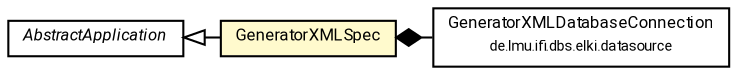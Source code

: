 #!/usr/local/bin/dot
#
# Class diagram 
# Generated by UMLGraph version R5_7_2-60-g0e99a6 (http://www.spinellis.gr/umlgraph/)
#

digraph G {
	graph [fontnames="svg"]
	edge [fontname="Roboto",fontsize=7,labelfontname="Roboto",labelfontsize=7,color="black"];
	node [fontname="Roboto",fontcolor="black",fontsize=8,shape=plaintext,margin=0,width=0,height=0];
	nodesep=0.15;
	ranksep=0.25;
	rankdir=LR;
	// de.lmu.ifi.dbs.elki.application.AbstractApplication
	c4761223 [label=<<table title="de.lmu.ifi.dbs.elki.application.AbstractApplication" border="0" cellborder="1" cellspacing="0" cellpadding="2" href="AbstractApplication.html" target="_parent">
		<tr><td><table border="0" cellspacing="0" cellpadding="1">
		<tr><td align="center" balign="center"> <font face="Roboto"><i>AbstractApplication</i></font> </td></tr>
		</table></td></tr>
		</table>>, URL="AbstractApplication.html"];
	// de.lmu.ifi.dbs.elki.application.GeneratorXMLSpec
	c4762222 [label=<<table title="de.lmu.ifi.dbs.elki.application.GeneratorXMLSpec" border="0" cellborder="1" cellspacing="0" cellpadding="2" bgcolor="lemonChiffon" href="GeneratorXMLSpec.html" target="_parent">
		<tr><td><table border="0" cellspacing="0" cellpadding="1">
		<tr><td align="center" balign="center"> <font face="Roboto">GeneratorXMLSpec</font> </td></tr>
		</table></td></tr>
		</table>>, URL="GeneratorXMLSpec.html"];
	// de.lmu.ifi.dbs.elki.datasource.GeneratorXMLDatabaseConnection
	c4762234 [label=<<table title="de.lmu.ifi.dbs.elki.datasource.GeneratorXMLDatabaseConnection" border="0" cellborder="1" cellspacing="0" cellpadding="2" href="../datasource/GeneratorXMLDatabaseConnection.html" target="_parent">
		<tr><td><table border="0" cellspacing="0" cellpadding="1">
		<tr><td align="center" balign="center"> <font face="Roboto">GeneratorXMLDatabaseConnection</font> </td></tr>
		<tr><td align="center" balign="center"> <font face="Roboto" point-size="7.0">de.lmu.ifi.dbs.elki.datasource</font> </td></tr>
		</table></td></tr>
		</table>>, URL="../datasource/GeneratorXMLDatabaseConnection.html"];
	// de.lmu.ifi.dbs.elki.application.GeneratorXMLSpec extends de.lmu.ifi.dbs.elki.application.AbstractApplication
	c4761223 -> c4762222 [arrowtail=empty,dir=back,weight=10];
	// de.lmu.ifi.dbs.elki.application.GeneratorXMLSpec composed de.lmu.ifi.dbs.elki.datasource.GeneratorXMLDatabaseConnection
	c4762222 -> c4762234 [arrowhead=none,arrowtail=diamond,dir=back,weight=6];
}


